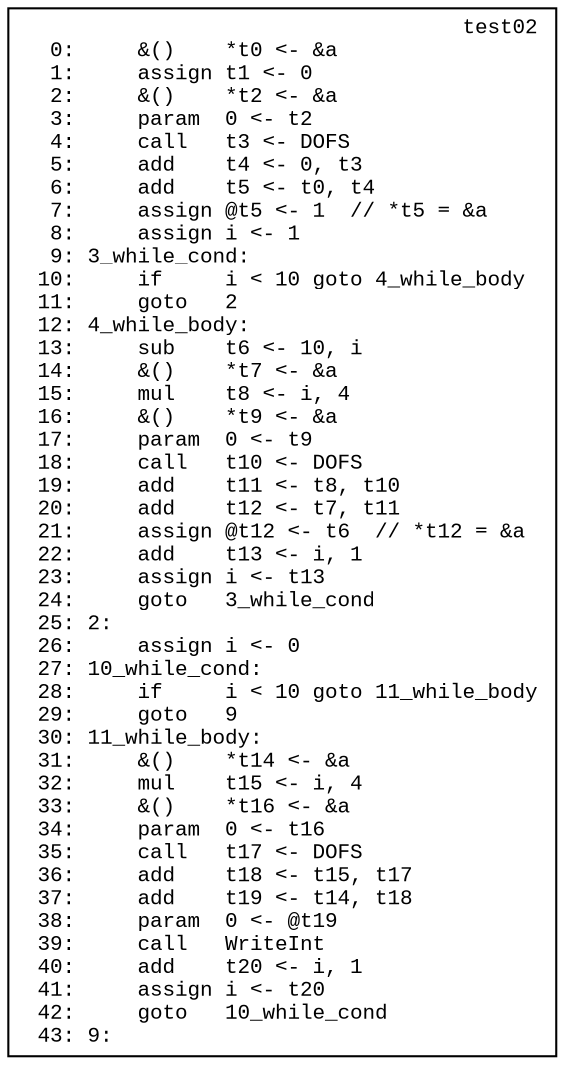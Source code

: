 digraph IR {
  graph [fontname="Times New Roman",fontsize=10];
  node  [fontname="Courier New",fontsize=10];
  edge  [fontname="Times New Roman",fontsize=10];

  // scope 'test02'
  test02_cb [label="test02\r  0:     &()    *t0 <- &a\l  1:     assign t1 <- 0\l  2:     &()    *t2 <- &a\l  3:     param  0 <- t2\l  4:     call   t3 <- DOFS\l  5:     add    t4 <- 0, t3\l  6:     add    t5 <- t0, t4\l  7:     assign @t5 <- 1  // *t5 = &a\l  8:     assign i <- 1\l  9: 3_while_cond:\l 10:     if     i < 10 goto 4_while_body\l 11:     goto   2\l 12: 4_while_body:\l 13:     sub    t6 <- 10, i\l 14:     &()    *t7 <- &a\l 15:     mul    t8 <- i, 4\l 16:     &()    *t9 <- &a\l 17:     param  0 <- t9\l 18:     call   t10 <- DOFS\l 19:     add    t11 <- t8, t10\l 20:     add    t12 <- t7, t11\l 21:     assign @t12 <- t6  // *t12 = &a\l 22:     add    t13 <- i, 1\l 23:     assign i <- t13\l 24:     goto   3_while_cond\l 25: 2:\l 26:     assign i <- 0\l 27: 10_while_cond:\l 28:     if     i < 10 goto 11_while_body\l 29:     goto   9\l 30: 11_while_body:\l 31:     &()    *t14 <- &a\l 32:     mul    t15 <- i, 4\l 33:     &()    *t16 <- &a\l 34:     param  0 <- t16\l 35:     call   t17 <- DOFS\l 36:     add    t18 <- t15, t17\l 37:     add    t19 <- t14, t18\l 38:     param  0 <- @t19\l 39:     call   WriteInt\l 40:     add    t20 <- i, 1\l 41:     assign i <- t20\l 42:     goto   10_while_cond\l 43: 9:\l",shape=box]
}
